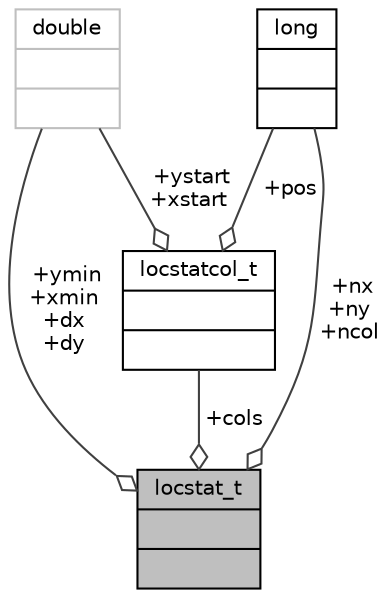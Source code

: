 digraph "locstat_t"
{
 // INTERACTIVE_SVG=YES
  bgcolor="transparent";
  edge [fontname="Helvetica",fontsize="10",labelfontname="Helvetica",labelfontsize="10"];
  node [fontname="Helvetica",fontsize="10",shape=record];
  Node61 [label="{locstat_t\n||}",height=0.2,width=0.4,color="black", fillcolor="grey75", style="filled", fontcolor="black"];
  Node62 -> Node61 [color="grey25",fontsize="10",style="solid",label=" +ymin\n+xmin\n+dx\n+dy" ,arrowhead="odiamond",fontname="Helvetica"];
  Node62 [label="{double\n||}",height=0.2,width=0.4,color="grey75"];
  Node63 -> Node61 [color="grey25",fontsize="10",style="solid",label=" +cols" ,arrowhead="odiamond",fontname="Helvetica"];
  Node63 [label="{locstatcol_t\n||}",height=0.2,width=0.4,color="black",URL="$df/def/type_8h.html#db/d5f/structlocstatcol__t"];
  Node62 -> Node63 [color="grey25",fontsize="10",style="solid",label=" +ystart\n+xstart" ,arrowhead="odiamond",fontname="Helvetica"];
  Node64 -> Node63 [color="grey25",fontsize="10",style="solid",label=" +pos" ,arrowhead="odiamond",fontname="Helvetica"];
  Node64 [label="{long\n||}",height=0.2,width=0.4,color="black",URL="$d7/d63/classlong.html"];
  Node64 -> Node61 [color="grey25",fontsize="10",style="solid",label=" +nx\n+ny\n+ncol" ,arrowhead="odiamond",fontname="Helvetica"];
}
